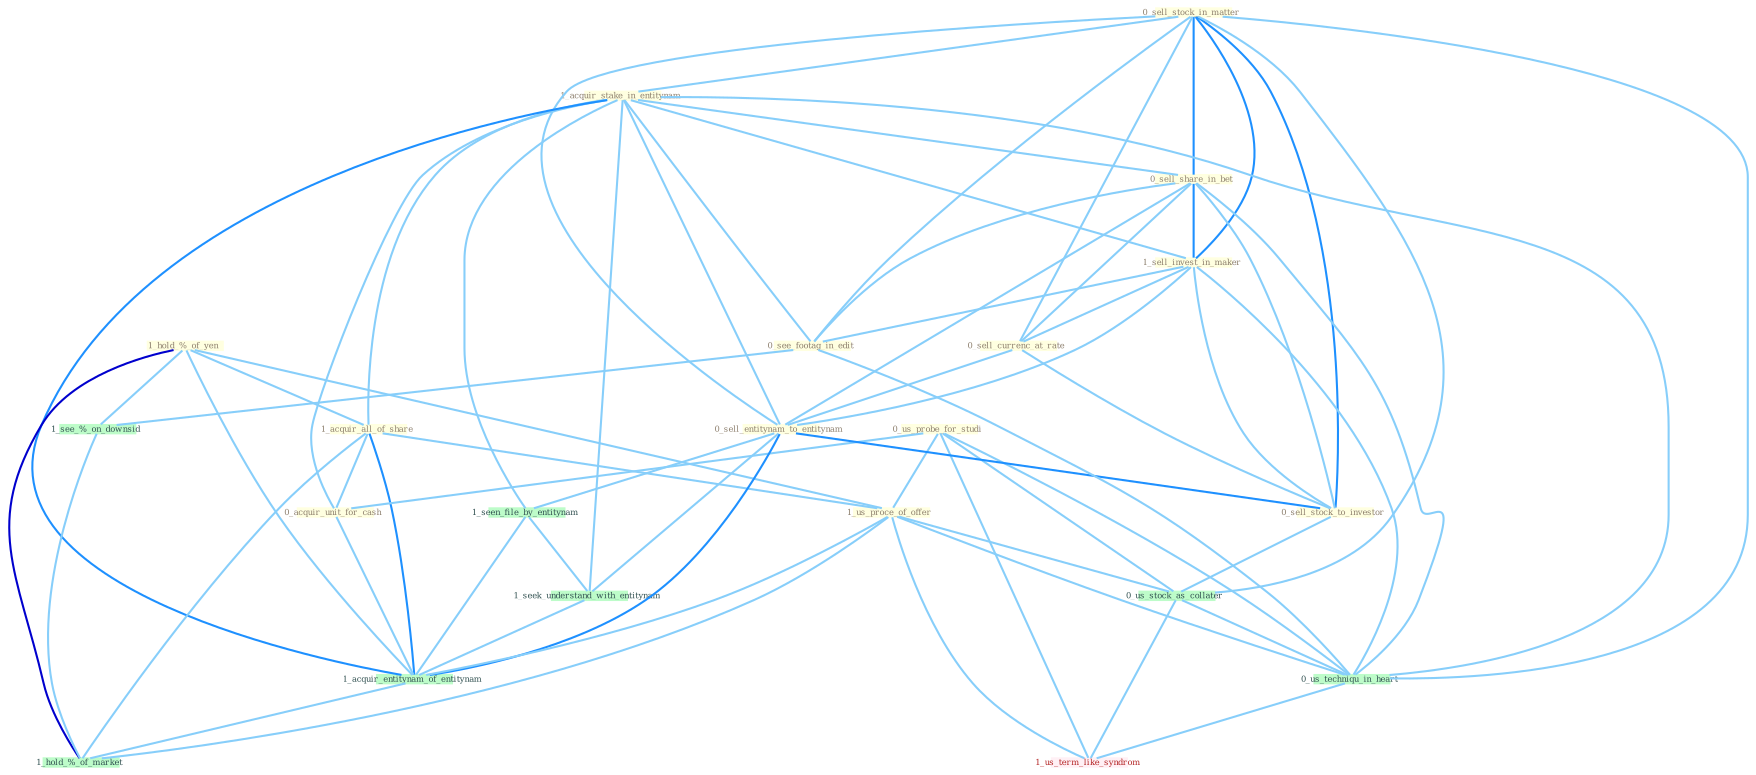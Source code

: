 Graph G{ 
    node
    [shape=polygon,style=filled,width=.5,height=.06,color="#BDFCC9",fixedsize=true,fontsize=4,
    fontcolor="#2f4f4f"];
    {node
    [color="#ffffe0", fontcolor="#8b7d6b"] "0_sell_stock_in_matter " "1_acquir_stake_in_entitynam " "0_sell_share_in_bet " "1_sell_invest_in_maker " "0_sell_currenc_at_rate " "1_hold_%_of_yen " "1_acquir_all_of_share " "0_us_probe_for_studi " "0_acquir_unit_for_cash " "0_sell_entitynam_to_entitynam " "1_us_proce_of_offer " "0_see_footag_in_edit " "0_sell_stock_to_investor "}
{node [color="#fff0f5", fontcolor="#b22222"] "1_us_term_like_syndrom "}
edge [color="#B0E2FF"];

	"0_sell_stock_in_matter " -- "1_acquir_stake_in_entitynam " [w="1", color="#87cefa" ];
	"0_sell_stock_in_matter " -- "0_sell_share_in_bet " [w="2", color="#1e90ff" , len=0.8];
	"0_sell_stock_in_matter " -- "1_sell_invest_in_maker " [w="2", color="#1e90ff" , len=0.8];
	"0_sell_stock_in_matter " -- "0_sell_currenc_at_rate " [w="1", color="#87cefa" ];
	"0_sell_stock_in_matter " -- "0_sell_entitynam_to_entitynam " [w="1", color="#87cefa" ];
	"0_sell_stock_in_matter " -- "0_see_footag_in_edit " [w="1", color="#87cefa" ];
	"0_sell_stock_in_matter " -- "0_sell_stock_to_investor " [w="2", color="#1e90ff" , len=0.8];
	"0_sell_stock_in_matter " -- "0_us_stock_as_collater " [w="1", color="#87cefa" ];
	"0_sell_stock_in_matter " -- "0_us_techniqu_in_heart " [w="1", color="#87cefa" ];
	"1_acquir_stake_in_entitynam " -- "0_sell_share_in_bet " [w="1", color="#87cefa" ];
	"1_acquir_stake_in_entitynam " -- "1_sell_invest_in_maker " [w="1", color="#87cefa" ];
	"1_acquir_stake_in_entitynam " -- "1_acquir_all_of_share " [w="1", color="#87cefa" ];
	"1_acquir_stake_in_entitynam " -- "0_acquir_unit_for_cash " [w="1", color="#87cefa" ];
	"1_acquir_stake_in_entitynam " -- "0_sell_entitynam_to_entitynam " [w="1", color="#87cefa" ];
	"1_acquir_stake_in_entitynam " -- "0_see_footag_in_edit " [w="1", color="#87cefa" ];
	"1_acquir_stake_in_entitynam " -- "1_seen_file_by_entitynam " [w="1", color="#87cefa" ];
	"1_acquir_stake_in_entitynam " -- "1_seek_understand_with_entitynam " [w="1", color="#87cefa" ];
	"1_acquir_stake_in_entitynam " -- "1_acquir_entitynam_of_entitynam " [w="2", color="#1e90ff" , len=0.8];
	"1_acquir_stake_in_entitynam " -- "0_us_techniqu_in_heart " [w="1", color="#87cefa" ];
	"0_sell_share_in_bet " -- "1_sell_invest_in_maker " [w="2", color="#1e90ff" , len=0.8];
	"0_sell_share_in_bet " -- "0_sell_currenc_at_rate " [w="1", color="#87cefa" ];
	"0_sell_share_in_bet " -- "0_sell_entitynam_to_entitynam " [w="1", color="#87cefa" ];
	"0_sell_share_in_bet " -- "0_see_footag_in_edit " [w="1", color="#87cefa" ];
	"0_sell_share_in_bet " -- "0_sell_stock_to_investor " [w="1", color="#87cefa" ];
	"0_sell_share_in_bet " -- "0_us_techniqu_in_heart " [w="1", color="#87cefa" ];
	"1_sell_invest_in_maker " -- "0_sell_currenc_at_rate " [w="1", color="#87cefa" ];
	"1_sell_invest_in_maker " -- "0_sell_entitynam_to_entitynam " [w="1", color="#87cefa" ];
	"1_sell_invest_in_maker " -- "0_see_footag_in_edit " [w="1", color="#87cefa" ];
	"1_sell_invest_in_maker " -- "0_sell_stock_to_investor " [w="1", color="#87cefa" ];
	"1_sell_invest_in_maker " -- "0_us_techniqu_in_heart " [w="1", color="#87cefa" ];
	"0_sell_currenc_at_rate " -- "0_sell_entitynam_to_entitynam " [w="1", color="#87cefa" ];
	"0_sell_currenc_at_rate " -- "0_sell_stock_to_investor " [w="1", color="#87cefa" ];
	"1_hold_%_of_yen " -- "1_acquir_all_of_share " [w="1", color="#87cefa" ];
	"1_hold_%_of_yen " -- "1_us_proce_of_offer " [w="1", color="#87cefa" ];
	"1_hold_%_of_yen " -- "1_acquir_entitynam_of_entitynam " [w="1", color="#87cefa" ];
	"1_hold_%_of_yen " -- "1_see_%_on_downsid " [w="1", color="#87cefa" ];
	"1_hold_%_of_yen " -- "1_hold_%_of_market " [w="3", color="#0000cd" , len=0.6];
	"1_acquir_all_of_share " -- "0_acquir_unit_for_cash " [w="1", color="#87cefa" ];
	"1_acquir_all_of_share " -- "1_us_proce_of_offer " [w="1", color="#87cefa" ];
	"1_acquir_all_of_share " -- "1_acquir_entitynam_of_entitynam " [w="2", color="#1e90ff" , len=0.8];
	"1_acquir_all_of_share " -- "1_hold_%_of_market " [w="1", color="#87cefa" ];
	"0_us_probe_for_studi " -- "0_acquir_unit_for_cash " [w="1", color="#87cefa" ];
	"0_us_probe_for_studi " -- "1_us_proce_of_offer " [w="1", color="#87cefa" ];
	"0_us_probe_for_studi " -- "0_us_stock_as_collater " [w="1", color="#87cefa" ];
	"0_us_probe_for_studi " -- "0_us_techniqu_in_heart " [w="1", color="#87cefa" ];
	"0_us_probe_for_studi " -- "1_us_term_like_syndrom " [w="1", color="#87cefa" ];
	"0_acquir_unit_for_cash " -- "1_acquir_entitynam_of_entitynam " [w="1", color="#87cefa" ];
	"0_sell_entitynam_to_entitynam " -- "0_sell_stock_to_investor " [w="2", color="#1e90ff" , len=0.8];
	"0_sell_entitynam_to_entitynam " -- "1_seen_file_by_entitynam " [w="1", color="#87cefa" ];
	"0_sell_entitynam_to_entitynam " -- "1_seek_understand_with_entitynam " [w="1", color="#87cefa" ];
	"0_sell_entitynam_to_entitynam " -- "1_acquir_entitynam_of_entitynam " [w="2", color="#1e90ff" , len=0.8];
	"1_us_proce_of_offer " -- "0_us_stock_as_collater " [w="1", color="#87cefa" ];
	"1_us_proce_of_offer " -- "1_acquir_entitynam_of_entitynam " [w="1", color="#87cefa" ];
	"1_us_proce_of_offer " -- "0_us_techniqu_in_heart " [w="1", color="#87cefa" ];
	"1_us_proce_of_offer " -- "1_us_term_like_syndrom " [w="1", color="#87cefa" ];
	"1_us_proce_of_offer " -- "1_hold_%_of_market " [w="1", color="#87cefa" ];
	"0_see_footag_in_edit " -- "0_us_techniqu_in_heart " [w="1", color="#87cefa" ];
	"0_see_footag_in_edit " -- "1_see_%_on_downsid " [w="1", color="#87cefa" ];
	"0_sell_stock_to_investor " -- "0_us_stock_as_collater " [w="1", color="#87cefa" ];
	"1_seen_file_by_entitynam " -- "1_seek_understand_with_entitynam " [w="1", color="#87cefa" ];
	"1_seen_file_by_entitynam " -- "1_acquir_entitynam_of_entitynam " [w="1", color="#87cefa" ];
	"0_us_stock_as_collater " -- "0_us_techniqu_in_heart " [w="1", color="#87cefa" ];
	"0_us_stock_as_collater " -- "1_us_term_like_syndrom " [w="1", color="#87cefa" ];
	"1_seek_understand_with_entitynam " -- "1_acquir_entitynam_of_entitynam " [w="1", color="#87cefa" ];
	"1_acquir_entitynam_of_entitynam " -- "1_hold_%_of_market " [w="1", color="#87cefa" ];
	"0_us_techniqu_in_heart " -- "1_us_term_like_syndrom " [w="1", color="#87cefa" ];
	"1_see_%_on_downsid " -- "1_hold_%_of_market " [w="1", color="#87cefa" ];
}